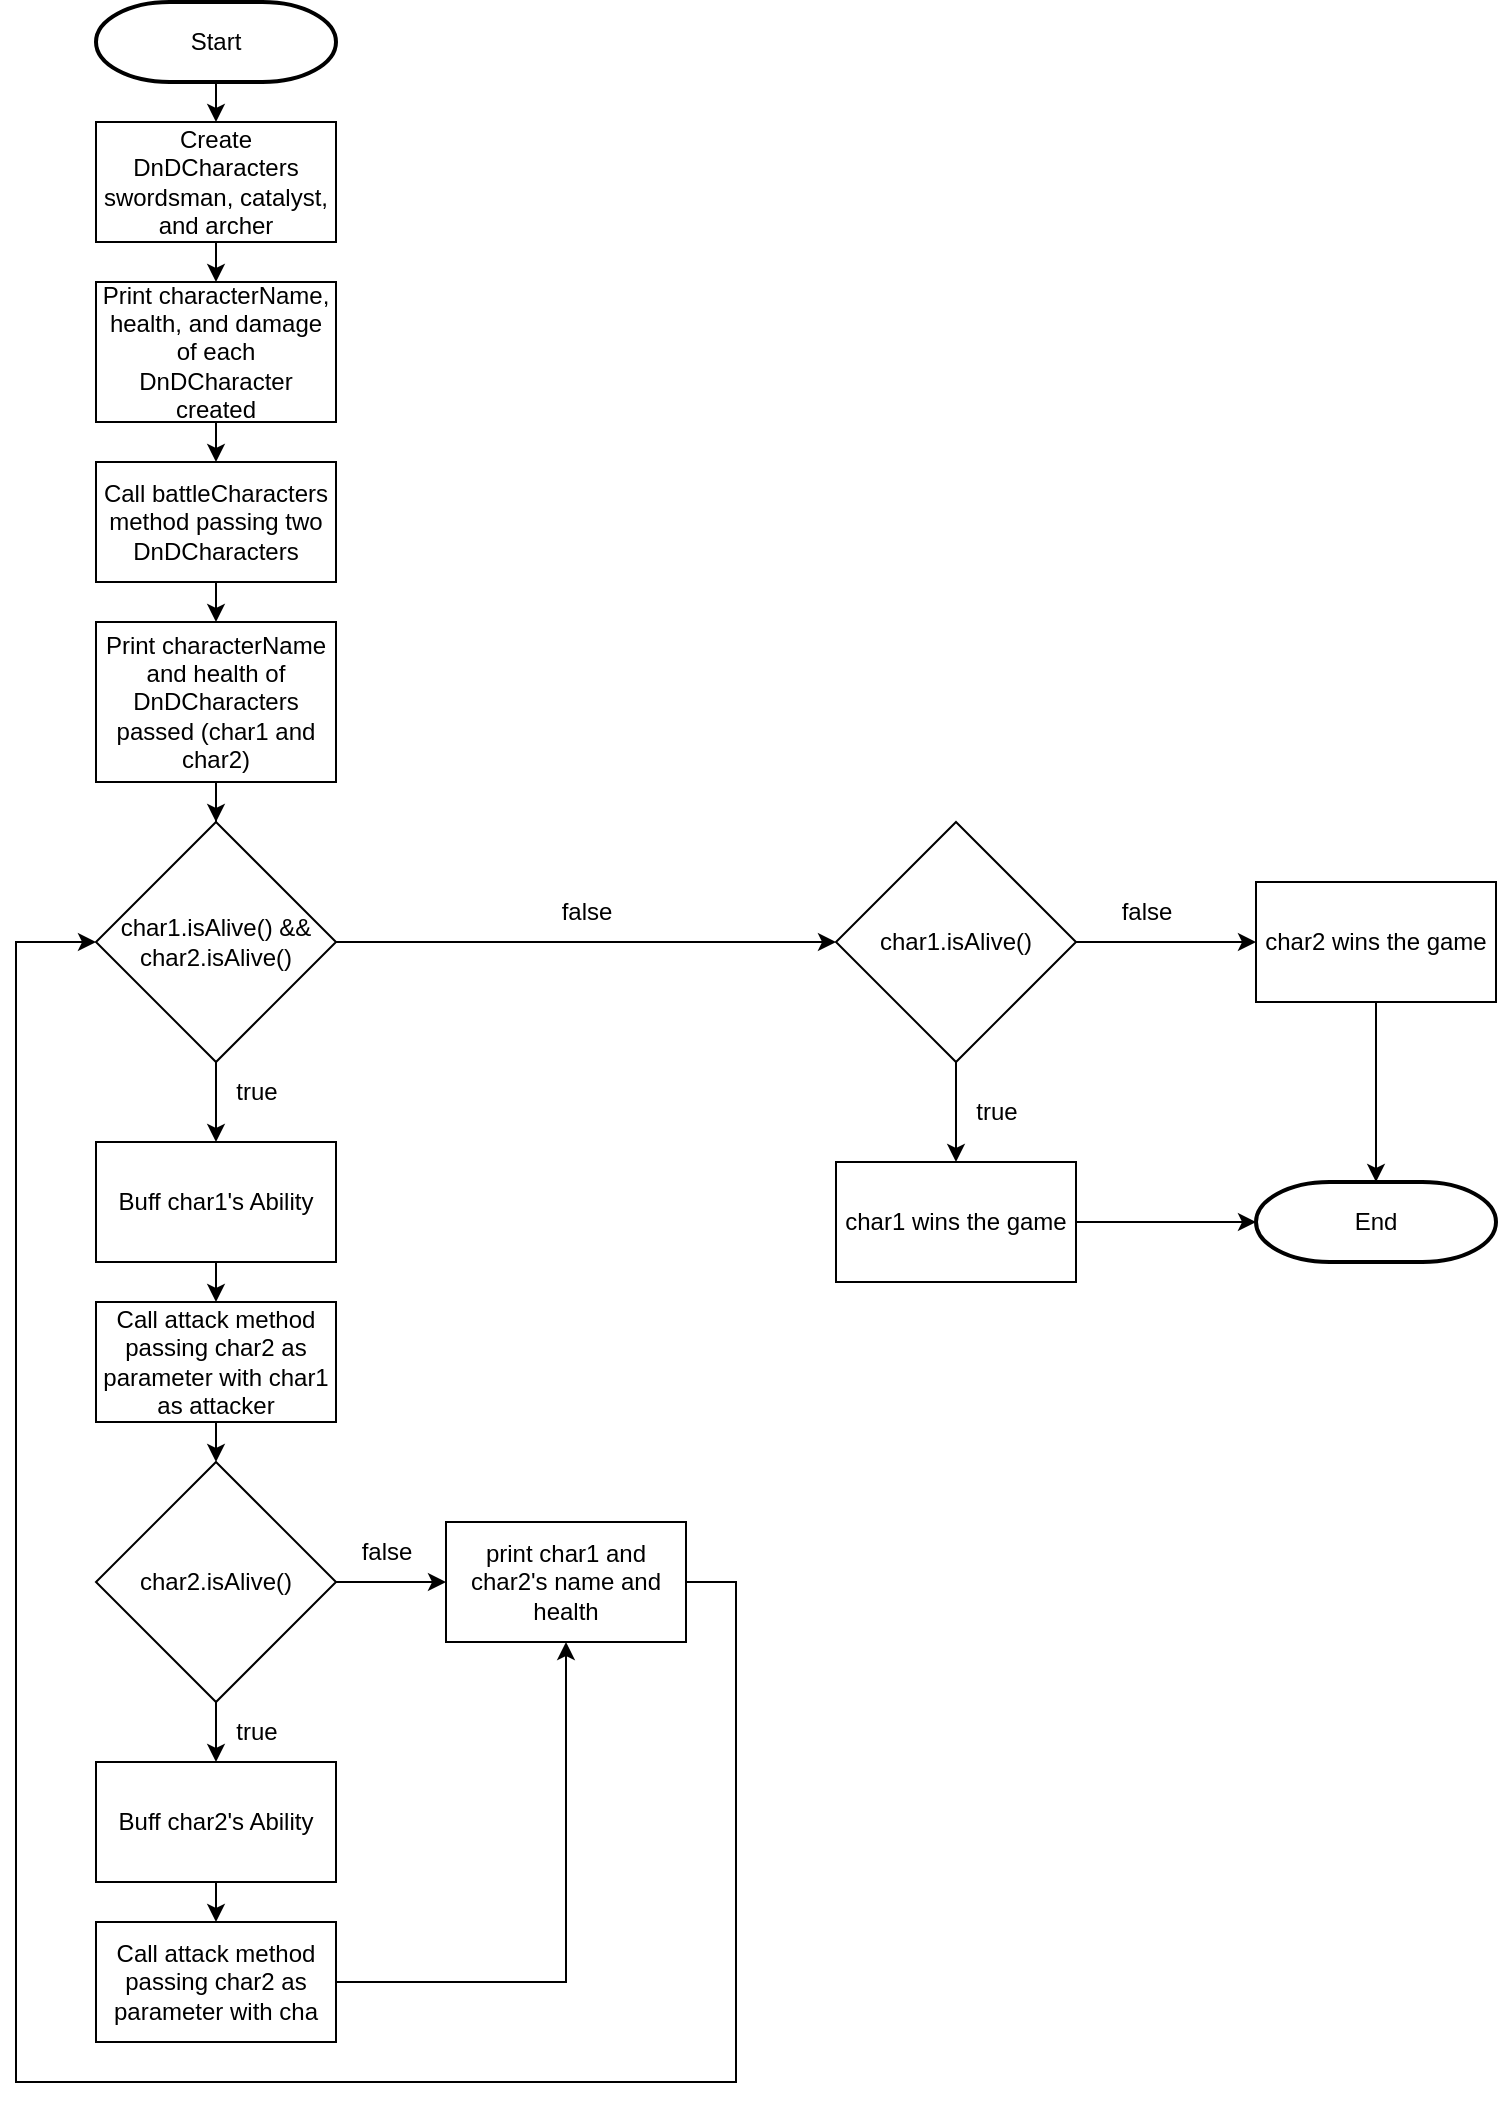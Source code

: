 <mxfile version="24.8.2">
  <diagram name="Page-1" id="noaG1a4IbNoBQbK3EiRm">
    <mxGraphModel dx="1026" dy="1138" grid="1" gridSize="10" guides="1" tooltips="1" connect="1" arrows="1" fold="1" page="1" pageScale="1" pageWidth="850" pageHeight="1100" math="0" shadow="0">
      <root>
        <mxCell id="0" />
        <mxCell id="1" parent="0" />
        <mxCell id="eTYcX_aMkCUe2x3F147_-1" style="edgeStyle=orthogonalEdgeStyle;rounded=0;orthogonalLoop=1;jettySize=auto;html=1;exitX=0.5;exitY=1;exitDx=0;exitDy=0;exitPerimeter=0;entryX=0.5;entryY=0;entryDx=0;entryDy=0;" edge="1" parent="1" source="eTYcX_aMkCUe2x3F147_-2" target="eTYcX_aMkCUe2x3F147_-4">
          <mxGeometry relative="1" as="geometry" />
        </mxCell>
        <mxCell id="eTYcX_aMkCUe2x3F147_-2" value="Start" style="strokeWidth=2;html=1;shape=mxgraph.flowchart.terminator;whiteSpace=wrap;" vertex="1" parent="1">
          <mxGeometry x="80" y="10" width="120" height="40" as="geometry" />
        </mxCell>
        <mxCell id="eTYcX_aMkCUe2x3F147_-3" style="edgeStyle=orthogonalEdgeStyle;rounded=0;orthogonalLoop=1;jettySize=auto;html=1;exitX=0.5;exitY=1;exitDx=0;exitDy=0;entryX=0.5;entryY=0;entryDx=0;entryDy=0;" edge="1" parent="1" source="eTYcX_aMkCUe2x3F147_-4" target="eTYcX_aMkCUe2x3F147_-6">
          <mxGeometry relative="1" as="geometry" />
        </mxCell>
        <mxCell id="eTYcX_aMkCUe2x3F147_-4" value="Create DnDCharacters swordsman, catalyst, and archer" style="whiteSpace=wrap;html=1;" vertex="1" parent="1">
          <mxGeometry x="80" y="70" width="120" height="60" as="geometry" />
        </mxCell>
        <mxCell id="eTYcX_aMkCUe2x3F147_-5" style="edgeStyle=orthogonalEdgeStyle;rounded=0;orthogonalLoop=1;jettySize=auto;html=1;exitX=0.5;exitY=1;exitDx=0;exitDy=0;entryX=0.5;entryY=0;entryDx=0;entryDy=0;" edge="1" parent="1" source="eTYcX_aMkCUe2x3F147_-6" target="eTYcX_aMkCUe2x3F147_-8">
          <mxGeometry relative="1" as="geometry" />
        </mxCell>
        <mxCell id="eTYcX_aMkCUe2x3F147_-6" value="Print characterName, health, and damage of each DnDCharacter created" style="whiteSpace=wrap;html=1;" vertex="1" parent="1">
          <mxGeometry x="80" y="150" width="120" height="70" as="geometry" />
        </mxCell>
        <mxCell id="eTYcX_aMkCUe2x3F147_-7" style="edgeStyle=orthogonalEdgeStyle;rounded=0;orthogonalLoop=1;jettySize=auto;html=1;exitX=0.5;exitY=1;exitDx=0;exitDy=0;entryX=0.5;entryY=0;entryDx=0;entryDy=0;" edge="1" parent="1" source="eTYcX_aMkCUe2x3F147_-8" target="eTYcX_aMkCUe2x3F147_-10">
          <mxGeometry relative="1" as="geometry" />
        </mxCell>
        <mxCell id="eTYcX_aMkCUe2x3F147_-8" value="Call battleCharacters method passing two DnDCharacters" style="whiteSpace=wrap;html=1;" vertex="1" parent="1">
          <mxGeometry x="80" y="240" width="120" height="60" as="geometry" />
        </mxCell>
        <mxCell id="eTYcX_aMkCUe2x3F147_-9" style="edgeStyle=orthogonalEdgeStyle;rounded=0;orthogonalLoop=1;jettySize=auto;html=1;exitX=0.5;exitY=1;exitDx=0;exitDy=0;" edge="1" parent="1" source="eTYcX_aMkCUe2x3F147_-10" target="eTYcX_aMkCUe2x3F147_-13">
          <mxGeometry relative="1" as="geometry" />
        </mxCell>
        <mxCell id="eTYcX_aMkCUe2x3F147_-10" value="Print characterName and health of DnDCharacters passed (char1 and char2)" style="whiteSpace=wrap;html=1;" vertex="1" parent="1">
          <mxGeometry x="80" y="320" width="120" height="80" as="geometry" />
        </mxCell>
        <mxCell id="eTYcX_aMkCUe2x3F147_-12" style="edgeStyle=orthogonalEdgeStyle;rounded=0;orthogonalLoop=1;jettySize=auto;html=1;exitX=1;exitY=0.5;exitDx=0;exitDy=0;entryX=0;entryY=0.5;entryDx=0;entryDy=0;" edge="1" parent="1" source="eTYcX_aMkCUe2x3F147_-13" target="eTYcX_aMkCUe2x3F147_-28">
          <mxGeometry relative="1" as="geometry">
            <mxPoint x="280" y="609.667" as="targetPoint" />
          </mxGeometry>
        </mxCell>
        <mxCell id="eTYcX_aMkCUe2x3F147_-41" style="edgeStyle=orthogonalEdgeStyle;rounded=0;orthogonalLoop=1;jettySize=auto;html=1;exitX=0.5;exitY=1;exitDx=0;exitDy=0;entryX=0.5;entryY=0;entryDx=0;entryDy=0;" edge="1" parent="1" source="eTYcX_aMkCUe2x3F147_-13" target="eTYcX_aMkCUe2x3F147_-38">
          <mxGeometry relative="1" as="geometry" />
        </mxCell>
        <mxCell id="eTYcX_aMkCUe2x3F147_-13" value="char1.isAlive() &amp;amp;&amp;amp; char2.isAlive()" style="rhombus;whiteSpace=wrap;html=1;" vertex="1" parent="1">
          <mxGeometry x="80" y="420" width="120" height="120" as="geometry" />
        </mxCell>
        <mxCell id="eTYcX_aMkCUe2x3F147_-14" style="edgeStyle=orthogonalEdgeStyle;rounded=0;orthogonalLoop=1;jettySize=auto;html=1;exitX=0.5;exitY=1;exitDx=0;exitDy=0;entryX=0.5;entryY=0;entryDx=0;entryDy=0;" edge="1" parent="1" source="eTYcX_aMkCUe2x3F147_-15" target="eTYcX_aMkCUe2x3F147_-19">
          <mxGeometry relative="1" as="geometry" />
        </mxCell>
        <mxCell id="eTYcX_aMkCUe2x3F147_-15" value="Call attack method passing char2 as parameter with char1 as attacker" style="whiteSpace=wrap;html=1;" vertex="1" parent="1">
          <mxGeometry x="80" y="660" width="120" height="60" as="geometry" />
        </mxCell>
        <mxCell id="eTYcX_aMkCUe2x3F147_-16" value="true" style="text;html=1;align=center;verticalAlign=middle;resizable=0;points=[];autosize=1;strokeColor=none;fillColor=none;" vertex="1" parent="1">
          <mxGeometry x="140" y="540" width="40" height="30" as="geometry" />
        </mxCell>
        <mxCell id="eTYcX_aMkCUe2x3F147_-18" style="edgeStyle=orthogonalEdgeStyle;rounded=0;orthogonalLoop=1;jettySize=auto;html=1;exitX=1;exitY=0.5;exitDx=0;exitDy=0;entryX=0;entryY=0.5;entryDx=0;entryDy=0;" edge="1" parent="1" source="eTYcX_aMkCUe2x3F147_-19" target="eTYcX_aMkCUe2x3F147_-24">
          <mxGeometry relative="1" as="geometry" />
        </mxCell>
        <mxCell id="eTYcX_aMkCUe2x3F147_-39" style="edgeStyle=orthogonalEdgeStyle;rounded=0;orthogonalLoop=1;jettySize=auto;html=1;exitX=0.5;exitY=1;exitDx=0;exitDy=0;" edge="1" parent="1" source="eTYcX_aMkCUe2x3F147_-19" target="eTYcX_aMkCUe2x3F147_-37">
          <mxGeometry relative="1" as="geometry" />
        </mxCell>
        <mxCell id="eTYcX_aMkCUe2x3F147_-19" value="char2.isAlive()" style="rhombus;whiteSpace=wrap;html=1;" vertex="1" parent="1">
          <mxGeometry x="80" y="740" width="120" height="120" as="geometry" />
        </mxCell>
        <mxCell id="eTYcX_aMkCUe2x3F147_-20" style="edgeStyle=orthogonalEdgeStyle;rounded=0;orthogonalLoop=1;jettySize=auto;html=1;exitX=1;exitY=0.5;exitDx=0;exitDy=0;entryX=0.5;entryY=1;entryDx=0;entryDy=0;" edge="1" parent="1" source="eTYcX_aMkCUe2x3F147_-21" target="eTYcX_aMkCUe2x3F147_-24">
          <mxGeometry relative="1" as="geometry" />
        </mxCell>
        <mxCell id="eTYcX_aMkCUe2x3F147_-21" value="Call attack method passing char2 as parameter with cha" style="whiteSpace=wrap;html=1;" vertex="1" parent="1">
          <mxGeometry x="80" y="970" width="120" height="60" as="geometry" />
        </mxCell>
        <mxCell id="eTYcX_aMkCUe2x3F147_-22" value="true" style="text;html=1;align=center;verticalAlign=middle;resizable=0;points=[];autosize=1;strokeColor=none;fillColor=none;" vertex="1" parent="1">
          <mxGeometry x="140" y="860" width="40" height="30" as="geometry" />
        </mxCell>
        <mxCell id="eTYcX_aMkCUe2x3F147_-23" style="edgeStyle=orthogonalEdgeStyle;rounded=0;orthogonalLoop=1;jettySize=auto;html=1;exitX=1;exitY=0.5;exitDx=0;exitDy=0;entryX=0;entryY=0.5;entryDx=0;entryDy=0;" edge="1" parent="1" source="eTYcX_aMkCUe2x3F147_-24" target="eTYcX_aMkCUe2x3F147_-13">
          <mxGeometry relative="1" as="geometry">
            <Array as="points">
              <mxPoint x="400" y="800" />
              <mxPoint x="400" y="1050" />
              <mxPoint x="40" y="1050" />
              <mxPoint x="40" y="480" />
            </Array>
          </mxGeometry>
        </mxCell>
        <mxCell id="eTYcX_aMkCUe2x3F147_-24" value="print char1 and char2&#39;s name and health" style="whiteSpace=wrap;html=1;" vertex="1" parent="1">
          <mxGeometry x="255" y="770" width="120" height="60" as="geometry" />
        </mxCell>
        <mxCell id="eTYcX_aMkCUe2x3F147_-25" value="false" style="text;html=1;align=center;verticalAlign=middle;resizable=0;points=[];autosize=1;strokeColor=none;fillColor=none;" vertex="1" parent="1">
          <mxGeometry x="200" y="770" width="50" height="30" as="geometry" />
        </mxCell>
        <mxCell id="eTYcX_aMkCUe2x3F147_-26" style="edgeStyle=orthogonalEdgeStyle;rounded=0;orthogonalLoop=1;jettySize=auto;html=1;exitX=0.5;exitY=1;exitDx=0;exitDy=0;entryX=0.5;entryY=0;entryDx=0;entryDy=0;" edge="1" parent="1" source="eTYcX_aMkCUe2x3F147_-28" target="eTYcX_aMkCUe2x3F147_-29">
          <mxGeometry relative="1" as="geometry" />
        </mxCell>
        <mxCell id="eTYcX_aMkCUe2x3F147_-27" style="edgeStyle=orthogonalEdgeStyle;rounded=0;orthogonalLoop=1;jettySize=auto;html=1;exitX=1;exitY=0.5;exitDx=0;exitDy=0;entryX=0;entryY=0.5;entryDx=0;entryDy=0;" edge="1" parent="1" source="eTYcX_aMkCUe2x3F147_-28" target="eTYcX_aMkCUe2x3F147_-30">
          <mxGeometry relative="1" as="geometry" />
        </mxCell>
        <mxCell id="eTYcX_aMkCUe2x3F147_-28" value="char1.isAlive()" style="rhombus;whiteSpace=wrap;html=1;" vertex="1" parent="1">
          <mxGeometry x="450" y="420" width="120" height="120" as="geometry" />
        </mxCell>
        <mxCell id="eTYcX_aMkCUe2x3F147_-29" value="char1 wins the game" style="whiteSpace=wrap;html=1;" vertex="1" parent="1">
          <mxGeometry x="450" y="590" width="120" height="60" as="geometry" />
        </mxCell>
        <mxCell id="eTYcX_aMkCUe2x3F147_-30" value="char2 wins the game" style="whiteSpace=wrap;html=1;" vertex="1" parent="1">
          <mxGeometry x="660" y="450" width="120" height="60" as="geometry" />
        </mxCell>
        <mxCell id="eTYcX_aMkCUe2x3F147_-31" value="true" style="text;html=1;align=center;verticalAlign=middle;resizable=0;points=[];autosize=1;strokeColor=none;fillColor=none;" vertex="1" parent="1">
          <mxGeometry x="510" y="550" width="40" height="30" as="geometry" />
        </mxCell>
        <mxCell id="eTYcX_aMkCUe2x3F147_-32" value="false" style="text;html=1;align=center;verticalAlign=middle;resizable=0;points=[];autosize=1;strokeColor=none;fillColor=none;" vertex="1" parent="1">
          <mxGeometry x="580" y="450" width="50" height="30" as="geometry" />
        </mxCell>
        <mxCell id="eTYcX_aMkCUe2x3F147_-33" value="End" style="strokeWidth=2;html=1;shape=mxgraph.flowchart.terminator;whiteSpace=wrap;" vertex="1" parent="1">
          <mxGeometry x="660" y="600" width="120" height="40" as="geometry" />
        </mxCell>
        <mxCell id="eTYcX_aMkCUe2x3F147_-34" style="edgeStyle=orthogonalEdgeStyle;rounded=0;orthogonalLoop=1;jettySize=auto;html=1;exitX=1;exitY=0.5;exitDx=0;exitDy=0;entryX=0;entryY=0.5;entryDx=0;entryDy=0;entryPerimeter=0;" edge="1" parent="1" source="eTYcX_aMkCUe2x3F147_-29" target="eTYcX_aMkCUe2x3F147_-33">
          <mxGeometry relative="1" as="geometry" />
        </mxCell>
        <mxCell id="eTYcX_aMkCUe2x3F147_-35" style="edgeStyle=orthogonalEdgeStyle;rounded=0;orthogonalLoop=1;jettySize=auto;html=1;exitX=0.5;exitY=1;exitDx=0;exitDy=0;entryX=0.5;entryY=0;entryDx=0;entryDy=0;entryPerimeter=0;" edge="1" parent="1" source="eTYcX_aMkCUe2x3F147_-30" target="eTYcX_aMkCUe2x3F147_-33">
          <mxGeometry relative="1" as="geometry" />
        </mxCell>
        <mxCell id="eTYcX_aMkCUe2x3F147_-36" value="false" style="text;html=1;align=center;verticalAlign=middle;resizable=0;points=[];autosize=1;strokeColor=none;fillColor=none;" vertex="1" parent="1">
          <mxGeometry x="300" y="450" width="50" height="30" as="geometry" />
        </mxCell>
        <mxCell id="eTYcX_aMkCUe2x3F147_-40" style="edgeStyle=orthogonalEdgeStyle;rounded=0;orthogonalLoop=1;jettySize=auto;html=1;exitX=0.5;exitY=1;exitDx=0;exitDy=0;entryX=0.5;entryY=0;entryDx=0;entryDy=0;" edge="1" parent="1" source="eTYcX_aMkCUe2x3F147_-37" target="eTYcX_aMkCUe2x3F147_-21">
          <mxGeometry relative="1" as="geometry" />
        </mxCell>
        <mxCell id="eTYcX_aMkCUe2x3F147_-37" value="Buff char2&#39;s Ability" style="whiteSpace=wrap;html=1;" vertex="1" parent="1">
          <mxGeometry x="80" y="890" width="120" height="60" as="geometry" />
        </mxCell>
        <mxCell id="eTYcX_aMkCUe2x3F147_-42" style="edgeStyle=orthogonalEdgeStyle;rounded=0;orthogonalLoop=1;jettySize=auto;html=1;exitX=0.5;exitY=1;exitDx=0;exitDy=0;entryX=0.5;entryY=0;entryDx=0;entryDy=0;" edge="1" parent="1" source="eTYcX_aMkCUe2x3F147_-38" target="eTYcX_aMkCUe2x3F147_-15">
          <mxGeometry relative="1" as="geometry" />
        </mxCell>
        <mxCell id="eTYcX_aMkCUe2x3F147_-38" value="Buff char1&#39;s Ability" style="whiteSpace=wrap;html=1;" vertex="1" parent="1">
          <mxGeometry x="80" y="580" width="120" height="60" as="geometry" />
        </mxCell>
      </root>
    </mxGraphModel>
  </diagram>
</mxfile>
